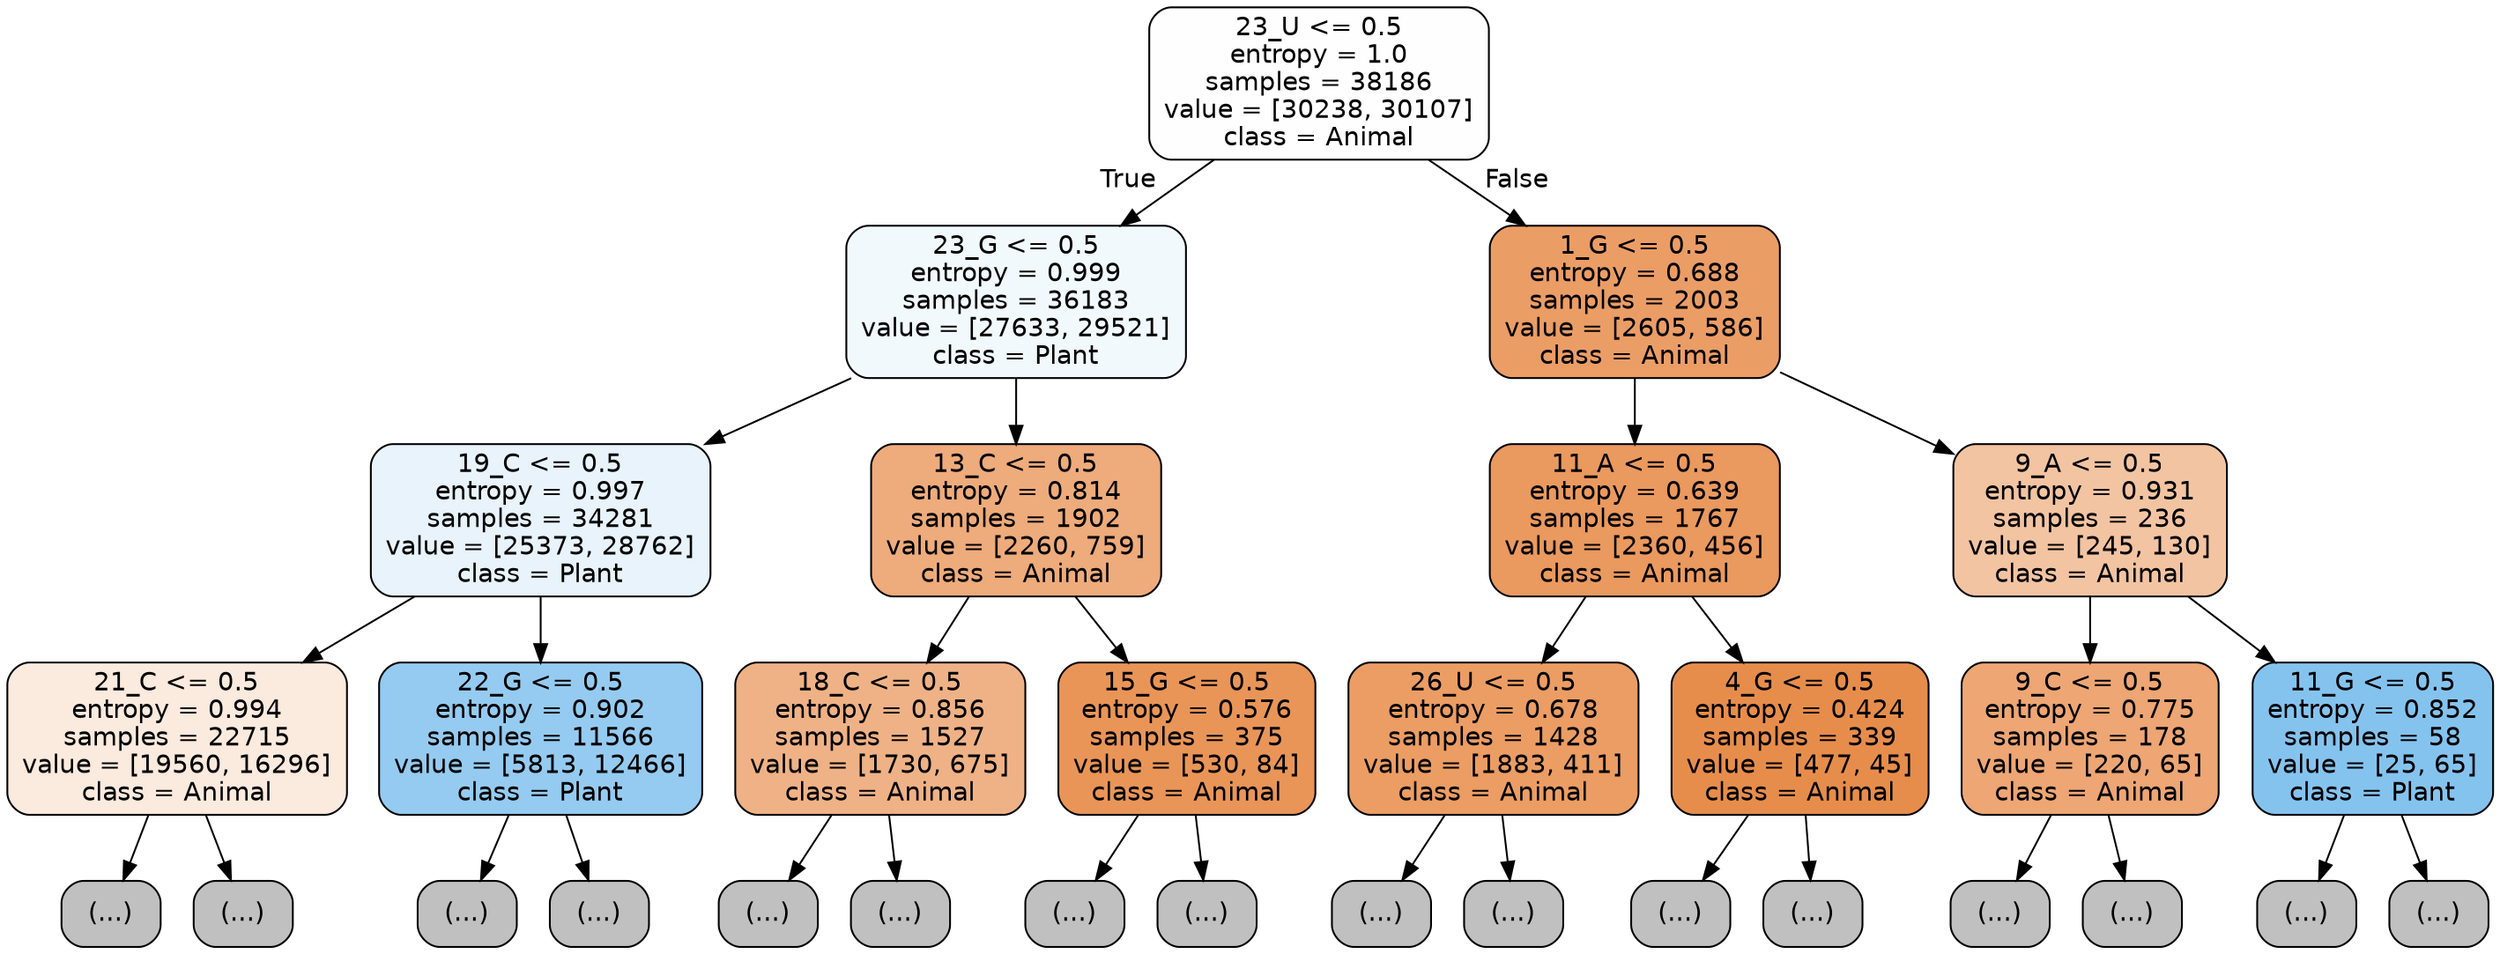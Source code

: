 digraph Tree {
node [shape=box, style="filled, rounded", color="black", fontname="helvetica"] ;
edge [fontname="helvetica"] ;
0 [label="23_U <= 0.5\nentropy = 1.0\nsamples = 38186\nvalue = [30238, 30107]\nclass = Animal", fillcolor="#fffefe"] ;
1 [label="23_G <= 0.5\nentropy = 0.999\nsamples = 36183\nvalue = [27633, 29521]\nclass = Plant", fillcolor="#f2f9fd"] ;
0 -> 1 [labeldistance=2.5, labelangle=45, headlabel="True"] ;
2 [label="19_C <= 0.5\nentropy = 0.997\nsamples = 34281\nvalue = [25373, 28762]\nclass = Plant", fillcolor="#e8f3fc"] ;
1 -> 2 ;
3 [label="21_C <= 0.5\nentropy = 0.994\nsamples = 22715\nvalue = [19560, 16296]\nclass = Animal", fillcolor="#fbeade"] ;
2 -> 3 ;
4 [label="(...)", fillcolor="#C0C0C0"] ;
3 -> 4 ;
9063 [label="(...)", fillcolor="#C0C0C0"] ;
3 -> 9063 ;
11506 [label="22_G <= 0.5\nentropy = 0.902\nsamples = 11566\nvalue = [5813, 12466]\nclass = Plant", fillcolor="#95cbf1"] ;
2 -> 11506 ;
11507 [label="(...)", fillcolor="#C0C0C0"] ;
11506 -> 11507 ;
14726 [label="(...)", fillcolor="#C0C0C0"] ;
11506 -> 14726 ;
15165 [label="13_C <= 0.5\nentropy = 0.814\nsamples = 1902\nvalue = [2260, 759]\nclass = Animal", fillcolor="#eeab7b"] ;
1 -> 15165 ;
15166 [label="18_C <= 0.5\nentropy = 0.856\nsamples = 1527\nvalue = [1730, 675]\nclass = Animal", fillcolor="#efb286"] ;
15165 -> 15166 ;
15167 [label="(...)", fillcolor="#C0C0C0"] ;
15166 -> 15167 ;
15636 [label="(...)", fillcolor="#C0C0C0"] ;
15166 -> 15636 ;
15811 [label="15_G <= 0.5\nentropy = 0.576\nsamples = 375\nvalue = [530, 84]\nclass = Animal", fillcolor="#e99558"] ;
15165 -> 15811 ;
15812 [label="(...)", fillcolor="#C0C0C0"] ;
15811 -> 15812 ;
15903 [label="(...)", fillcolor="#C0C0C0"] ;
15811 -> 15903 ;
15934 [label="1_G <= 0.5\nentropy = 0.688\nsamples = 2003\nvalue = [2605, 586]\nclass = Animal", fillcolor="#eb9d66"] ;
0 -> 15934 [labeldistance=2.5, labelangle=-45, headlabel="False"] ;
15935 [label="11_A <= 0.5\nentropy = 0.639\nsamples = 1767\nvalue = [2360, 456]\nclass = Animal", fillcolor="#ea995f"] ;
15934 -> 15935 ;
15936 [label="26_U <= 0.5\nentropy = 0.678\nsamples = 1428\nvalue = [1883, 411]\nclass = Animal", fillcolor="#eb9d64"] ;
15935 -> 15936 ;
15937 [label="(...)", fillcolor="#C0C0C0"] ;
15936 -> 15937 ;
16474 [label="(...)", fillcolor="#C0C0C0"] ;
15936 -> 16474 ;
16483 [label="4_G <= 0.5\nentropy = 0.424\nsamples = 339\nvalue = [477, 45]\nclass = Animal", fillcolor="#e78d4c"] ;
15935 -> 16483 ;
16484 [label="(...)", fillcolor="#C0C0C0"] ;
16483 -> 16484 ;
16555 [label="(...)", fillcolor="#C0C0C0"] ;
16483 -> 16555 ;
16618 [label="9_A <= 0.5\nentropy = 0.931\nsamples = 236\nvalue = [245, 130]\nclass = Animal", fillcolor="#f3c4a2"] ;
15934 -> 16618 ;
16619 [label="9_C <= 0.5\nentropy = 0.775\nsamples = 178\nvalue = [220, 65]\nclass = Animal", fillcolor="#eda674"] ;
16618 -> 16619 ;
16620 [label="(...)", fillcolor="#C0C0C0"] ;
16619 -> 16620 ;
16697 [label="(...)", fillcolor="#C0C0C0"] ;
16619 -> 16697 ;
16726 [label="11_G <= 0.5\nentropy = 0.852\nsamples = 58\nvalue = [25, 65]\nclass = Plant", fillcolor="#85c3ef"] ;
16618 -> 16726 ;
16727 [label="(...)", fillcolor="#C0C0C0"] ;
16726 -> 16727 ;
16738 [label="(...)", fillcolor="#C0C0C0"] ;
16726 -> 16738 ;
}